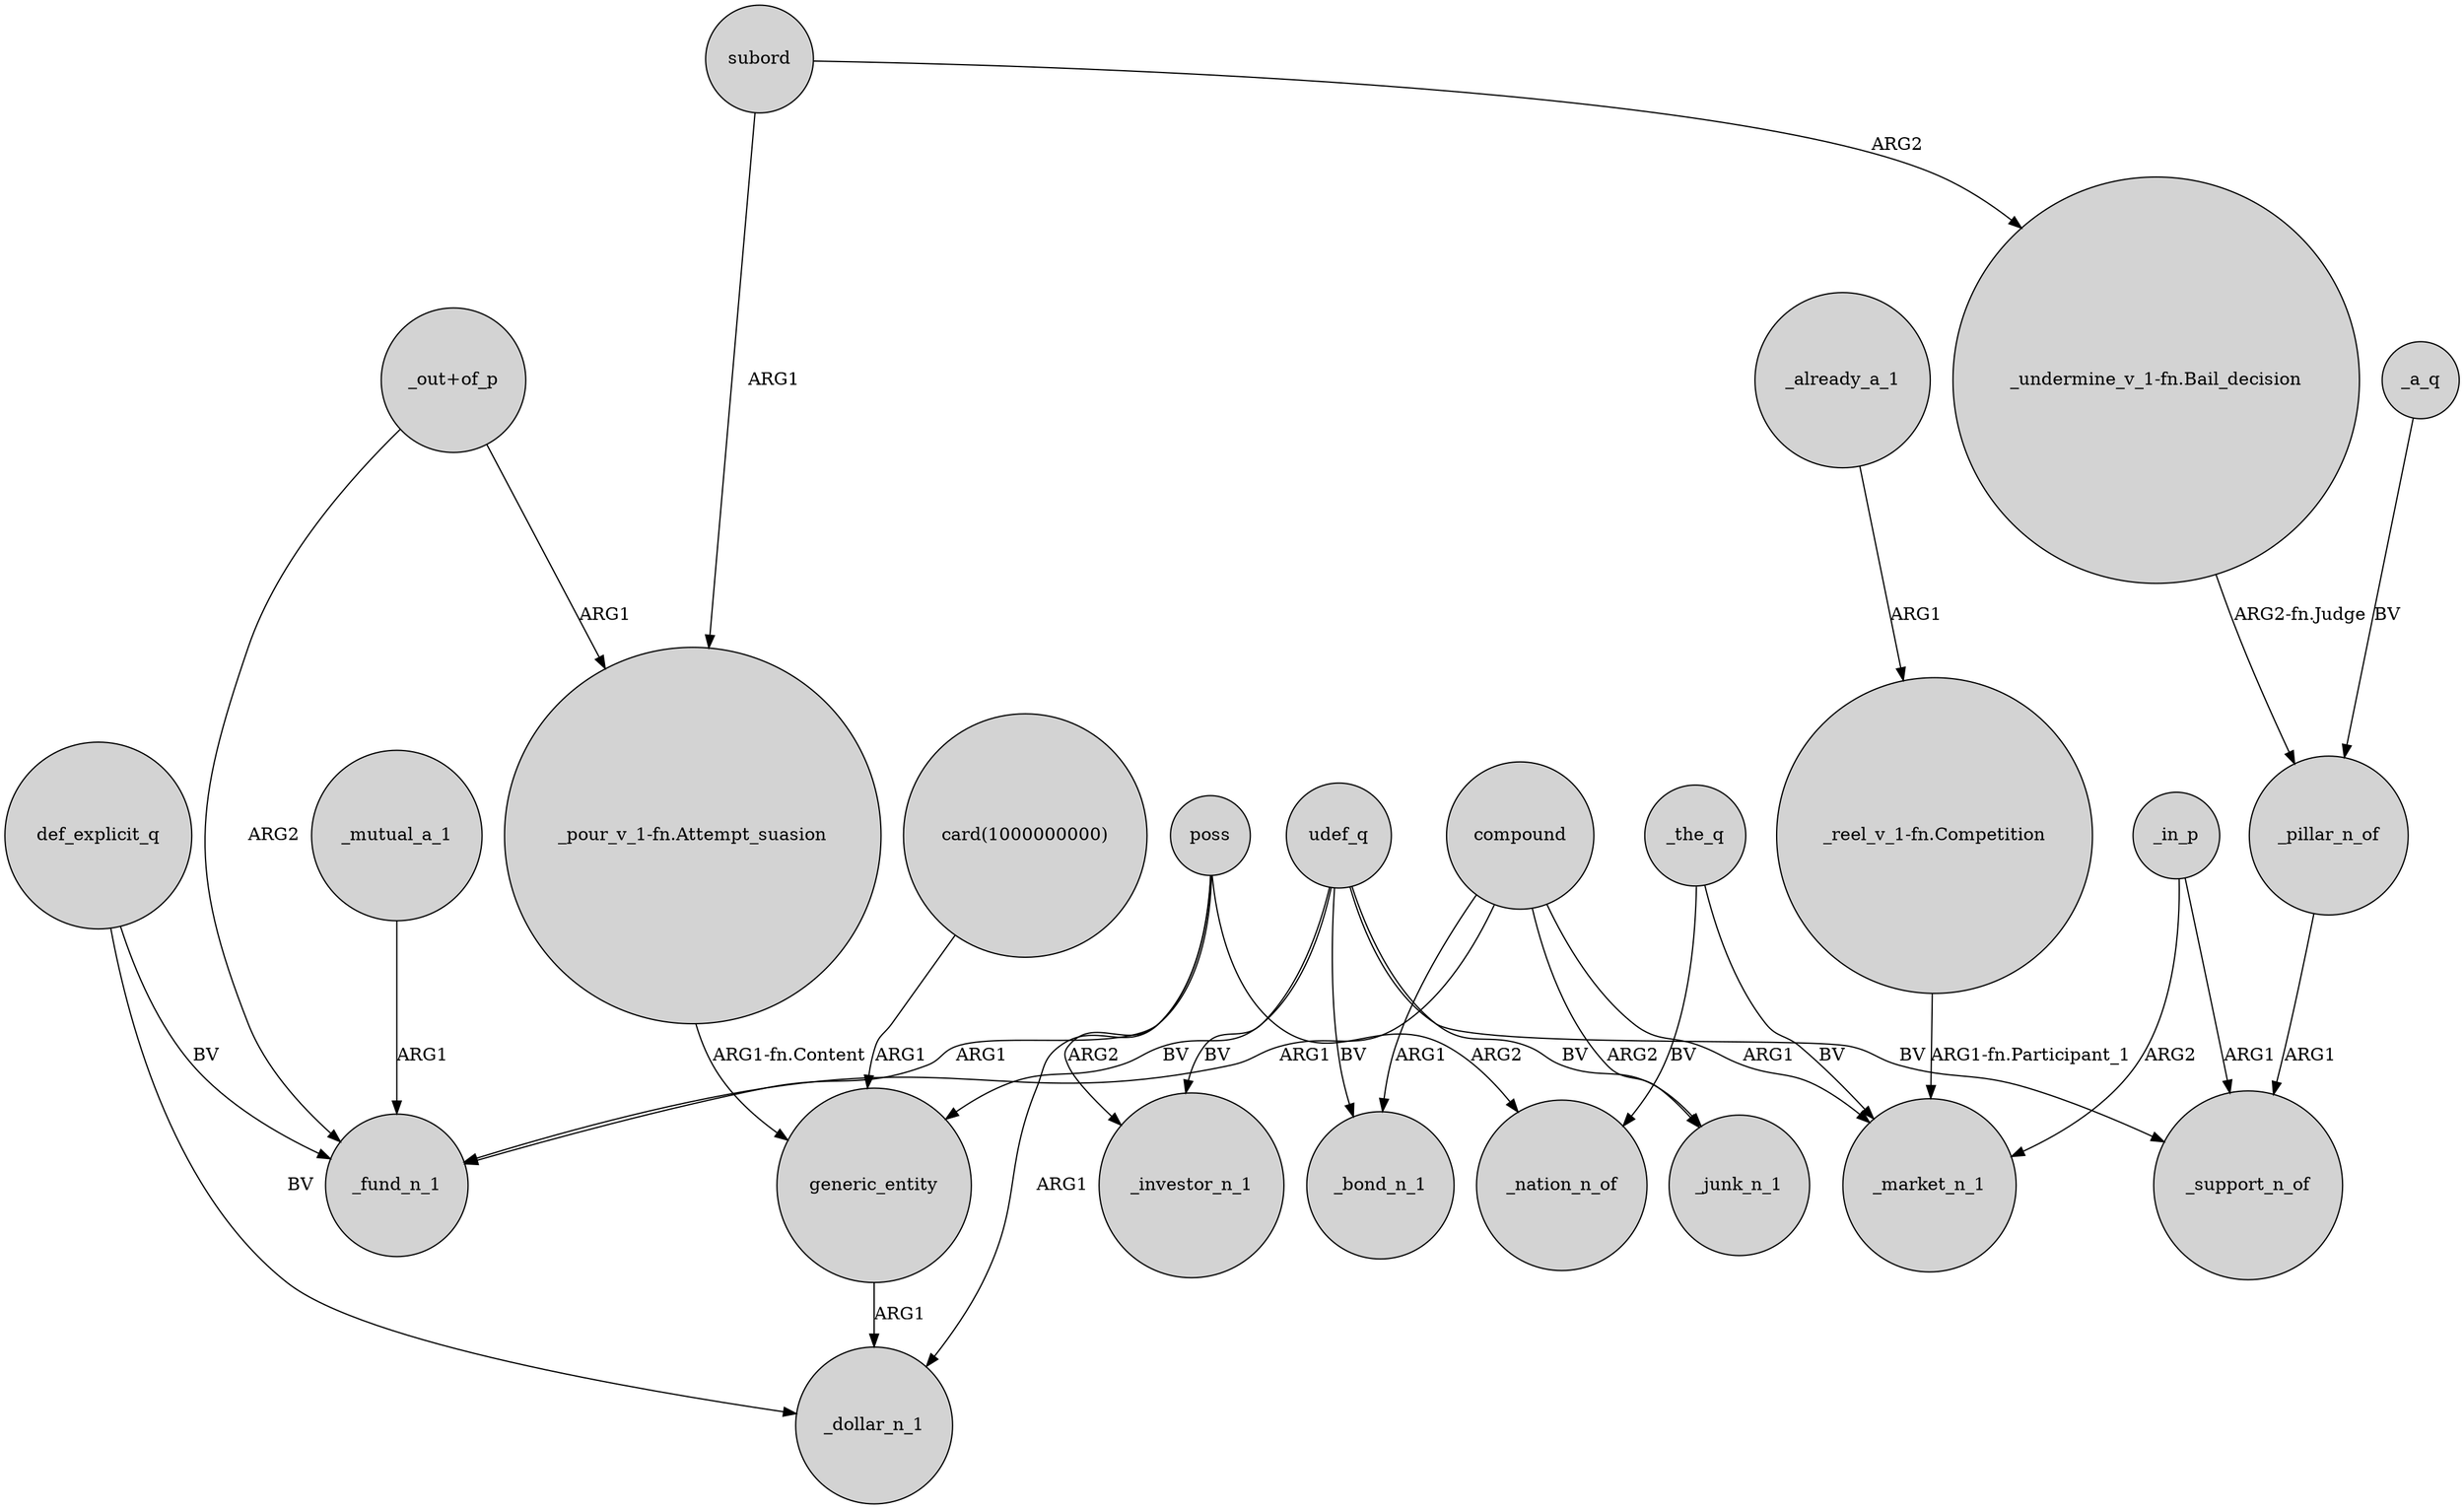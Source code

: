 digraph {
	node [shape=circle style=filled]
	def_explicit_q -> _dollar_n_1 [label=BV]
	def_explicit_q -> _fund_n_1 [label=BV]
	_already_a_1 -> "_reel_v_1-fn.Competition" [label=ARG1]
	udef_q -> _bond_n_1 [label=BV]
	_in_p -> _support_n_of [label=ARG1]
	"_undermine_v_1-fn.Bail_decision" -> _pillar_n_of [label="ARG2-fn.Judge"]
	"_out+of_p" -> "_pour_v_1-fn.Attempt_suasion" [label=ARG1]
	"_out+of_p" -> _fund_n_1 [label=ARG2]
	_a_q -> _pillar_n_of [label=BV]
	_the_q -> _nation_n_of [label=BV]
	compound -> _bond_n_1 [label=ARG1]
	poss -> _fund_n_1 [label=ARG1]
	compound -> _junk_n_1 [label=ARG2]
	subord -> "_pour_v_1-fn.Attempt_suasion" [label=ARG1]
	generic_entity -> _dollar_n_1 [label=ARG1]
	udef_q -> generic_entity [label=BV]
	_the_q -> _market_n_1 [label=BV]
	_in_p -> _market_n_1 [label=ARG2]
	poss -> _investor_n_1 [label=ARG2]
	poss -> _nation_n_of [label=ARG2]
	"_reel_v_1-fn.Competition" -> _market_n_1 [label="ARG1-fn.Participant_1"]
	"_pour_v_1-fn.Attempt_suasion" -> generic_entity [label="ARG1-fn.Content"]
	_mutual_a_1 -> _fund_n_1 [label=ARG1]
	udef_q -> _junk_n_1 [label=BV]
	poss -> _dollar_n_1 [label=ARG1]
	"card(1000000000)" -> generic_entity [label=ARG1]
	_pillar_n_of -> _support_n_of [label=ARG1]
	compound -> _market_n_1 [label=ARG1]
	udef_q -> _investor_n_1 [label=BV]
	subord -> "_undermine_v_1-fn.Bail_decision" [label=ARG2]
	compound -> _fund_n_1 [label=ARG1]
	udef_q -> _support_n_of [label=BV]
}
